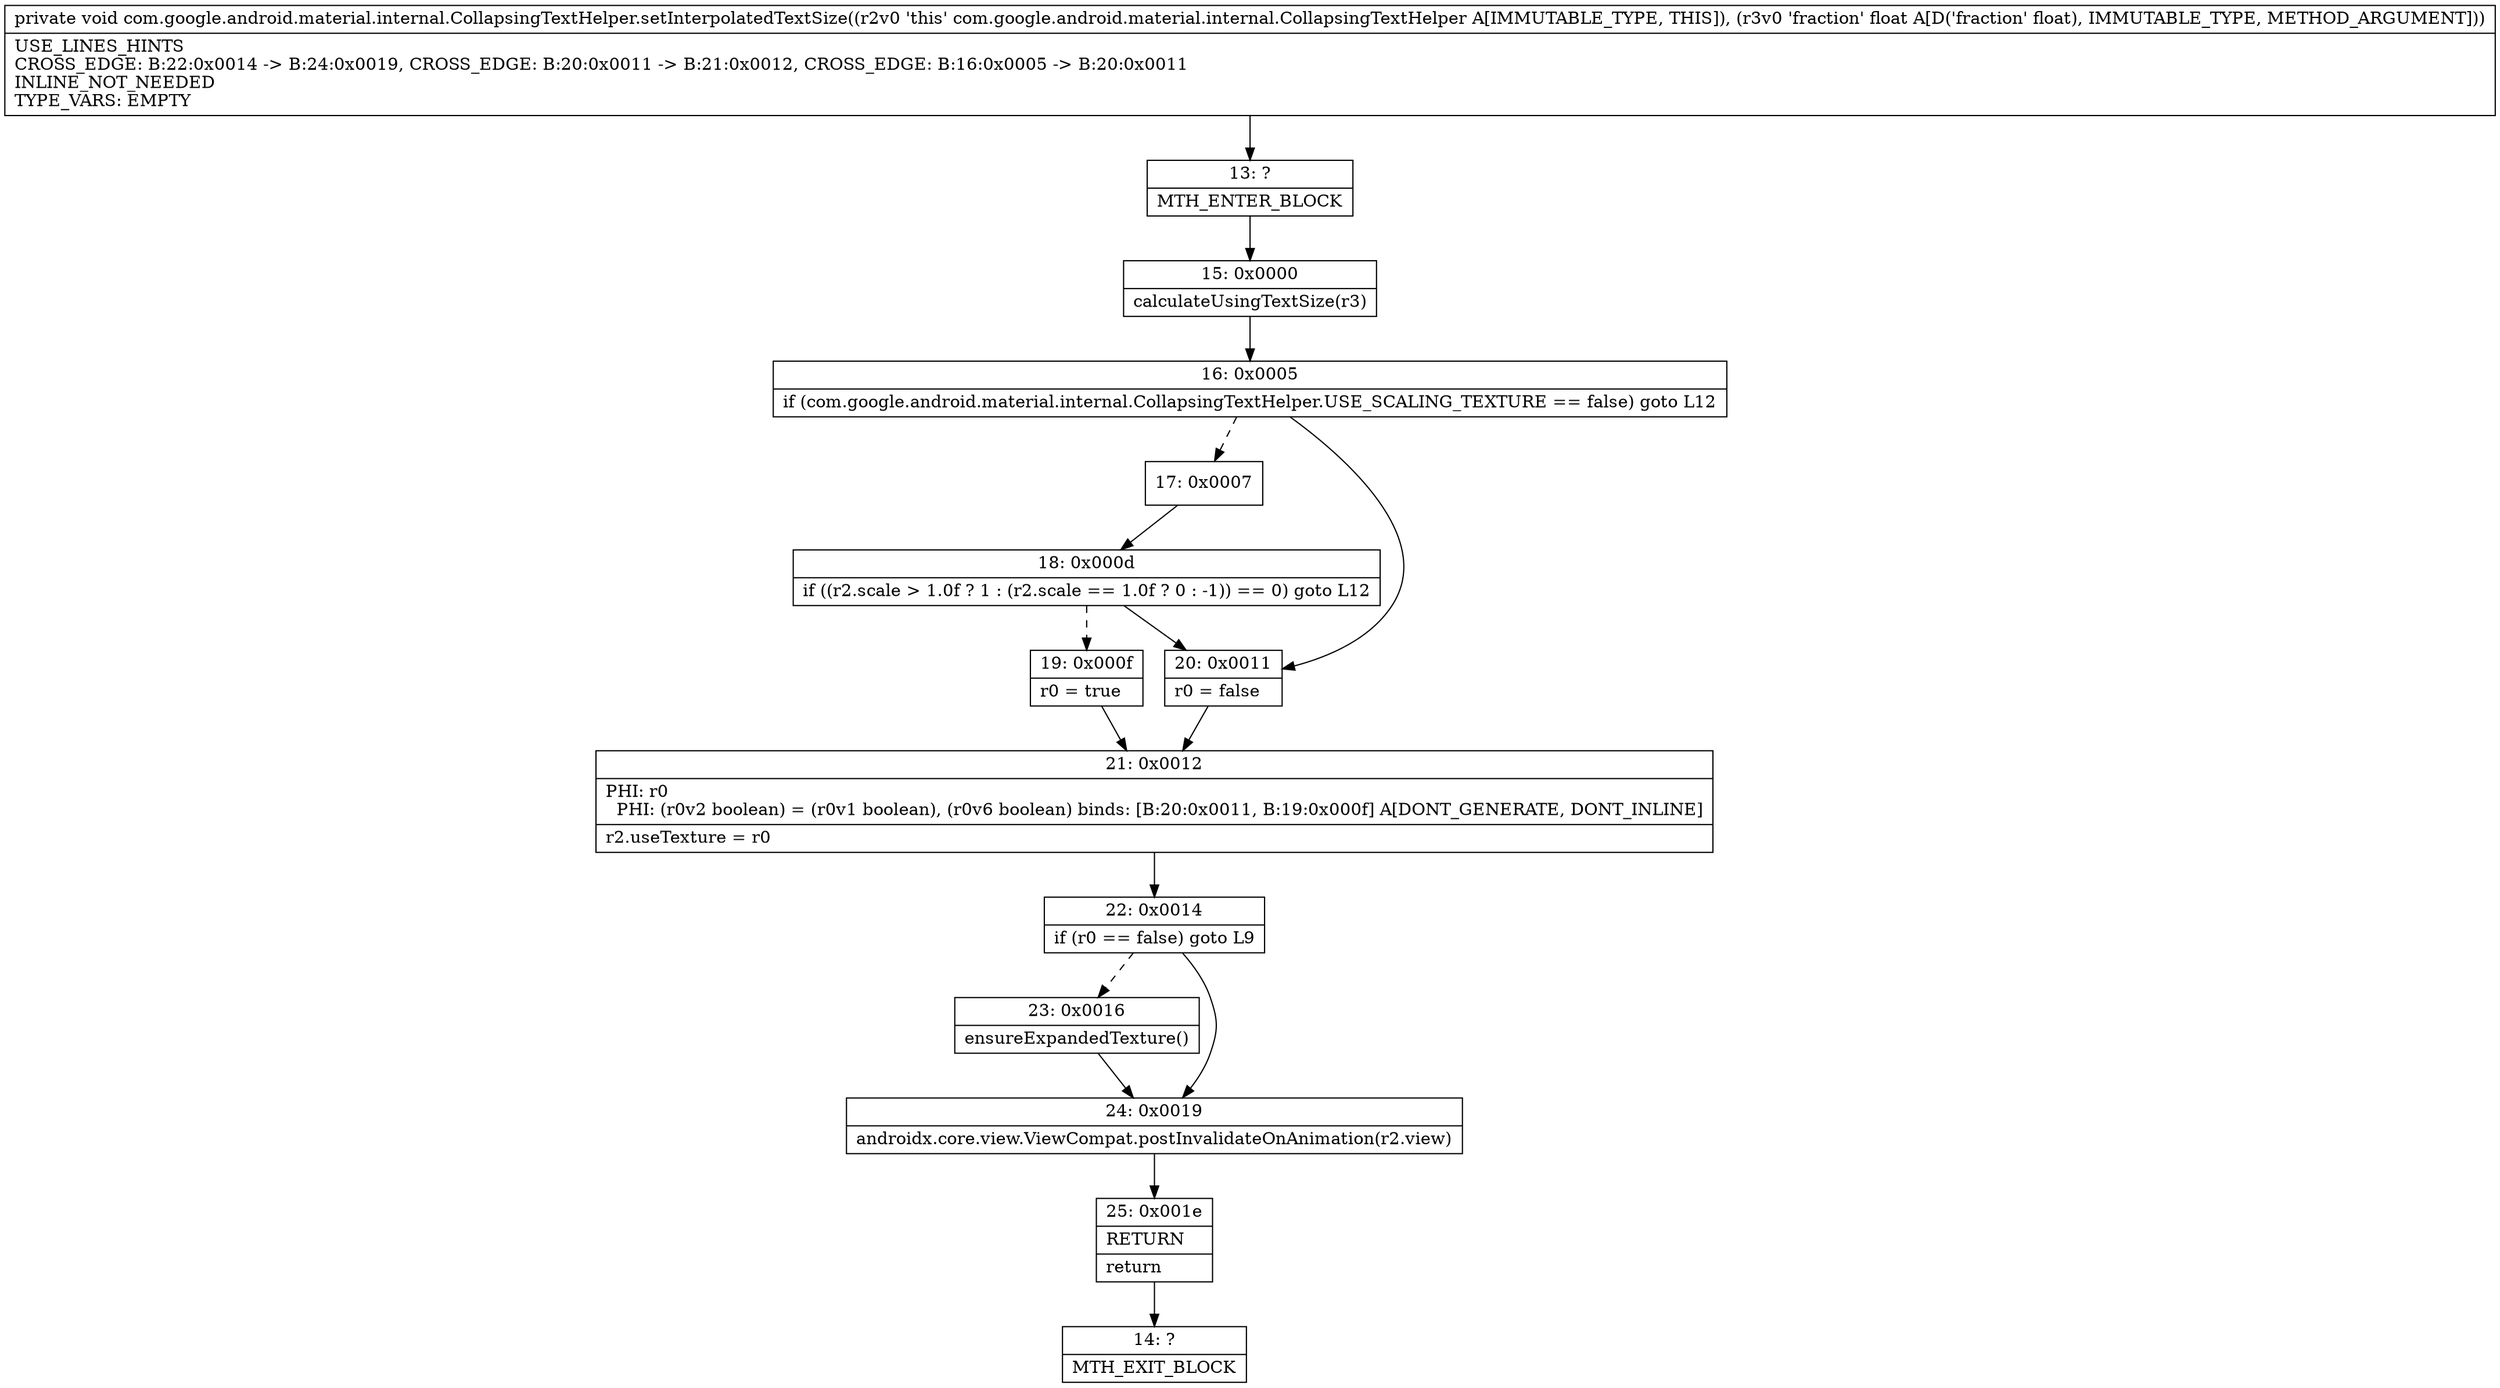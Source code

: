 digraph "CFG forcom.google.android.material.internal.CollapsingTextHelper.setInterpolatedTextSize(F)V" {
Node_13 [shape=record,label="{13\:\ ?|MTH_ENTER_BLOCK\l}"];
Node_15 [shape=record,label="{15\:\ 0x0000|calculateUsingTextSize(r3)\l}"];
Node_16 [shape=record,label="{16\:\ 0x0005|if (com.google.android.material.internal.CollapsingTextHelper.USE_SCALING_TEXTURE == false) goto L12\l}"];
Node_17 [shape=record,label="{17\:\ 0x0007}"];
Node_18 [shape=record,label="{18\:\ 0x000d|if ((r2.scale \> 1.0f ? 1 : (r2.scale == 1.0f ? 0 : \-1)) == 0) goto L12\l}"];
Node_19 [shape=record,label="{19\:\ 0x000f|r0 = true\l}"];
Node_21 [shape=record,label="{21\:\ 0x0012|PHI: r0 \l  PHI: (r0v2 boolean) = (r0v1 boolean), (r0v6 boolean) binds: [B:20:0x0011, B:19:0x000f] A[DONT_GENERATE, DONT_INLINE]\l|r2.useTexture = r0\l}"];
Node_22 [shape=record,label="{22\:\ 0x0014|if (r0 == false) goto L9\l}"];
Node_23 [shape=record,label="{23\:\ 0x0016|ensureExpandedTexture()\l}"];
Node_24 [shape=record,label="{24\:\ 0x0019|androidx.core.view.ViewCompat.postInvalidateOnAnimation(r2.view)\l}"];
Node_25 [shape=record,label="{25\:\ 0x001e|RETURN\l|return\l}"];
Node_14 [shape=record,label="{14\:\ ?|MTH_EXIT_BLOCK\l}"];
Node_20 [shape=record,label="{20\:\ 0x0011|r0 = false\l}"];
MethodNode[shape=record,label="{private void com.google.android.material.internal.CollapsingTextHelper.setInterpolatedTextSize((r2v0 'this' com.google.android.material.internal.CollapsingTextHelper A[IMMUTABLE_TYPE, THIS]), (r3v0 'fraction' float A[D('fraction' float), IMMUTABLE_TYPE, METHOD_ARGUMENT]))  | USE_LINES_HINTS\lCROSS_EDGE: B:22:0x0014 \-\> B:24:0x0019, CROSS_EDGE: B:20:0x0011 \-\> B:21:0x0012, CROSS_EDGE: B:16:0x0005 \-\> B:20:0x0011\lINLINE_NOT_NEEDED\lTYPE_VARS: EMPTY\l}"];
MethodNode -> Node_13;Node_13 -> Node_15;
Node_15 -> Node_16;
Node_16 -> Node_17[style=dashed];
Node_16 -> Node_20;
Node_17 -> Node_18;
Node_18 -> Node_19[style=dashed];
Node_18 -> Node_20;
Node_19 -> Node_21;
Node_21 -> Node_22;
Node_22 -> Node_23[style=dashed];
Node_22 -> Node_24;
Node_23 -> Node_24;
Node_24 -> Node_25;
Node_25 -> Node_14;
Node_20 -> Node_21;
}

